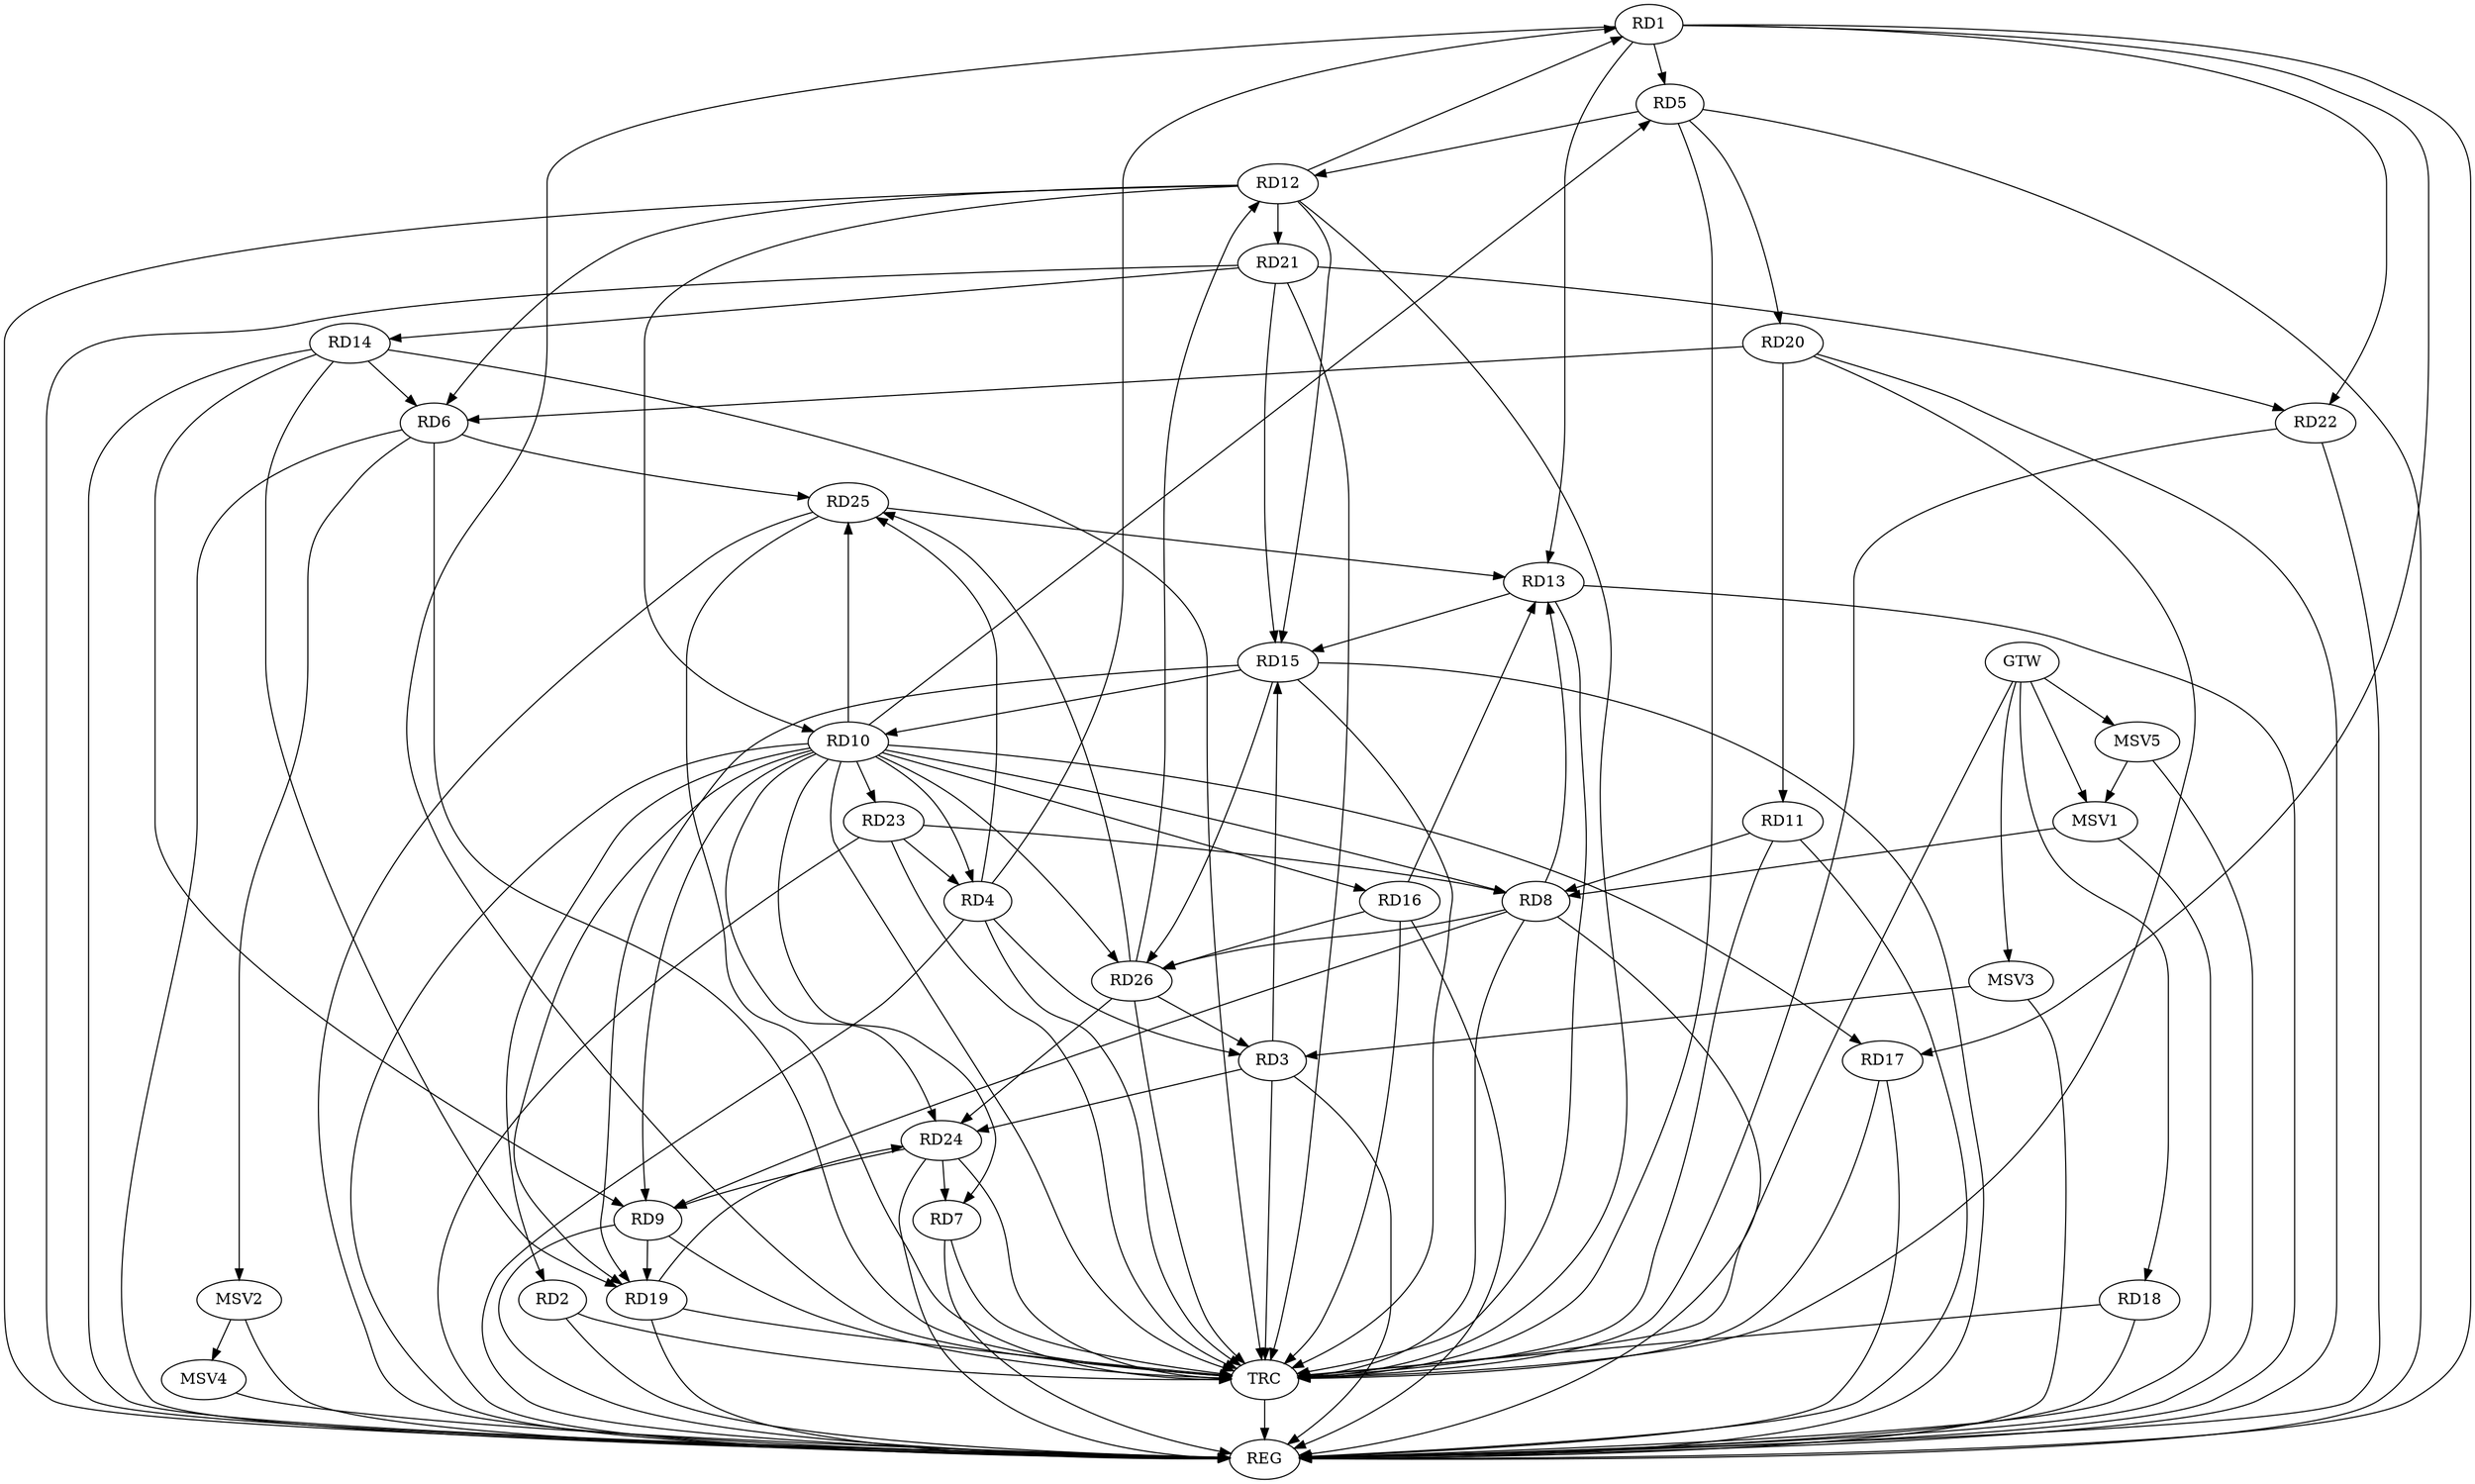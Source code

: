 strict digraph G {
  RD1 [ label="RD1" ];
  RD2 [ label="RD2" ];
  RD3 [ label="RD3" ];
  RD4 [ label="RD4" ];
  RD5 [ label="RD5" ];
  RD6 [ label="RD6" ];
  RD7 [ label="RD7" ];
  RD8 [ label="RD8" ];
  RD9 [ label="RD9" ];
  RD10 [ label="RD10" ];
  RD11 [ label="RD11" ];
  RD12 [ label="RD12" ];
  RD13 [ label="RD13" ];
  RD14 [ label="RD14" ];
  RD15 [ label="RD15" ];
  RD16 [ label="RD16" ];
  RD17 [ label="RD17" ];
  RD18 [ label="RD18" ];
  RD19 [ label="RD19" ];
  RD20 [ label="RD20" ];
  RD21 [ label="RD21" ];
  RD22 [ label="RD22" ];
  RD23 [ label="RD23" ];
  RD24 [ label="RD24" ];
  RD25 [ label="RD25" ];
  RD26 [ label="RD26" ];
  GTW [ label="GTW" ];
  REG [ label="REG" ];
  TRC [ label="TRC" ];
  MSV1 [ label="MSV1" ];
  MSV2 [ label="MSV2" ];
  MSV3 [ label="MSV3" ];
  MSV4 [ label="MSV4" ];
  MSV5 [ label="MSV5" ];
  RD4 -> RD1;
  RD1 -> RD5;
  RD12 -> RD1;
  RD1 -> RD13;
  RD1 -> RD17;
  RD1 -> RD22;
  RD4 -> RD3;
  RD3 -> RD15;
  RD3 -> RD24;
  RD26 -> RD3;
  RD23 -> RD4;
  RD4 -> RD25;
  RD5 -> RD12;
  RD5 -> RD20;
  RD12 -> RD6;
  RD14 -> RD6;
  RD20 -> RD6;
  RD6 -> RD25;
  RD24 -> RD7;
  RD8 -> RD9;
  RD10 -> RD8;
  RD11 -> RD8;
  RD8 -> RD13;
  RD23 -> RD8;
  RD8 -> RD26;
  RD10 -> RD9;
  RD14 -> RD9;
  RD9 -> RD19;
  RD24 -> RD9;
  RD12 -> RD10;
  RD15 -> RD10;
  RD10 -> RD16;
  RD10 -> RD24;
  RD10 -> RD25;
  RD20 -> RD11;
  RD12 -> RD15;
  RD12 -> RD21;
  RD26 -> RD12;
  RD13 -> RD15;
  RD16 -> RD13;
  RD25 -> RD13;
  RD14 -> RD19;
  RD21 -> RD14;
  RD15 -> RD19;
  RD21 -> RD15;
  RD15 -> RD26;
  RD16 -> RD26;
  RD19 -> RD24;
  RD21 -> RD22;
  RD26 -> RD24;
  RD26 -> RD25;
  GTW -> RD18;
  RD1 -> REG;
  RD2 -> REG;
  RD3 -> REG;
  RD4 -> REG;
  RD5 -> REG;
  RD6 -> REG;
  RD7 -> REG;
  RD8 -> REG;
  RD9 -> REG;
  RD10 -> REG;
  RD11 -> REG;
  RD12 -> REG;
  RD13 -> REG;
  RD14 -> REG;
  RD15 -> REG;
  RD16 -> REG;
  RD17 -> REG;
  RD18 -> REG;
  RD19 -> REG;
  RD20 -> REG;
  RD21 -> REG;
  RD22 -> REG;
  RD23 -> REG;
  RD24 -> REG;
  RD25 -> REG;
  RD1 -> TRC;
  RD2 -> TRC;
  RD3 -> TRC;
  RD4 -> TRC;
  RD5 -> TRC;
  RD6 -> TRC;
  RD7 -> TRC;
  RD8 -> TRC;
  RD9 -> TRC;
  RD10 -> TRC;
  RD11 -> TRC;
  RD12 -> TRC;
  RD13 -> TRC;
  RD14 -> TRC;
  RD15 -> TRC;
  RD16 -> TRC;
  RD17 -> TRC;
  RD18 -> TRC;
  RD19 -> TRC;
  RD20 -> TRC;
  RD21 -> TRC;
  RD22 -> TRC;
  RD23 -> TRC;
  RD24 -> TRC;
  RD25 -> TRC;
  RD26 -> TRC;
  GTW -> TRC;
  TRC -> REG;
  RD10 -> RD2;
  RD10 -> RD4;
  RD10 -> RD26;
  RD10 -> RD23;
  RD10 -> RD19;
  RD10 -> RD17;
  RD10 -> RD7;
  RD10 -> RD5;
  MSV1 -> RD8;
  GTW -> MSV1;
  MSV1 -> REG;
  RD6 -> MSV2;
  MSV2 -> REG;
  MSV3 -> RD3;
  GTW -> MSV3;
  MSV3 -> REG;
  MSV2 -> MSV4;
  MSV4 -> REG;
  MSV5 -> MSV1;
  GTW -> MSV5;
  MSV5 -> REG;
}
